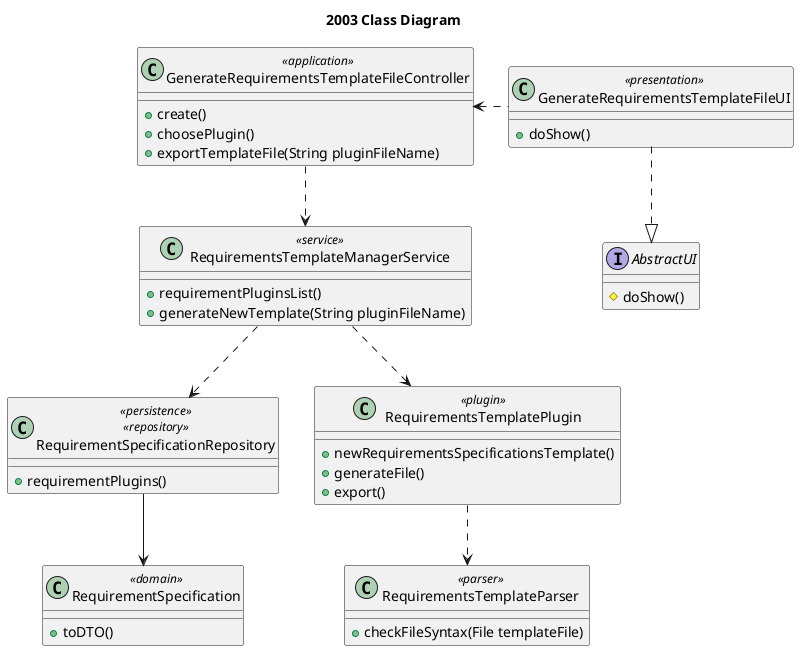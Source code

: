 @startuml US2003_class_diagram
'https://plantuml.com/class-diagram

title 2003 Class Diagram

interface AbstractUI {
# doShow()
}

class GenerateRequirementsTemplateFileUI <<presentation>>  {
+ doShow()
}

class GenerateRequirementsTemplateFileController <<application>> {
+ create()
+ choosePlugin()
+ exportTemplateFile(String pluginFileName)
}

class RequirementsTemplateManagerService <<service>> {
+ requirementPluginsList()
+ generateNewTemplate(String pluginFileName)
}

class RequirementSpecificationRepository <<persistence>>\n<<repository>> {
+ requirementPlugins()
}

class RequirementSpecification <<domain>> {
+ toDTO()
}

class RequirementsTemplatePlugin <<plugin>> {
+ newRequirementsSpecificationsTemplate()
+ generateFile()
+ export()
}

class RequirementsTemplateParser <<parser>> {
+ checkFileSyntax(File templateFile)
}



'Associations
AbstractUI <|.up. GenerateRequirementsTemplateFileUI


GenerateRequirementsTemplateFileUI .left.> GenerateRequirementsTemplateFileController
GenerateRequirementsTemplateFileController ..> RequirementsTemplateManagerService
RequirementsTemplateManagerService ..> RequirementSpecificationRepository
RequirementSpecificationRepository --> RequirementSpecification
RequirementsTemplateManagerService ..> RequirementsTemplatePlugin
RequirementsTemplatePlugin ..> RequirementsTemplateParser

@enduml